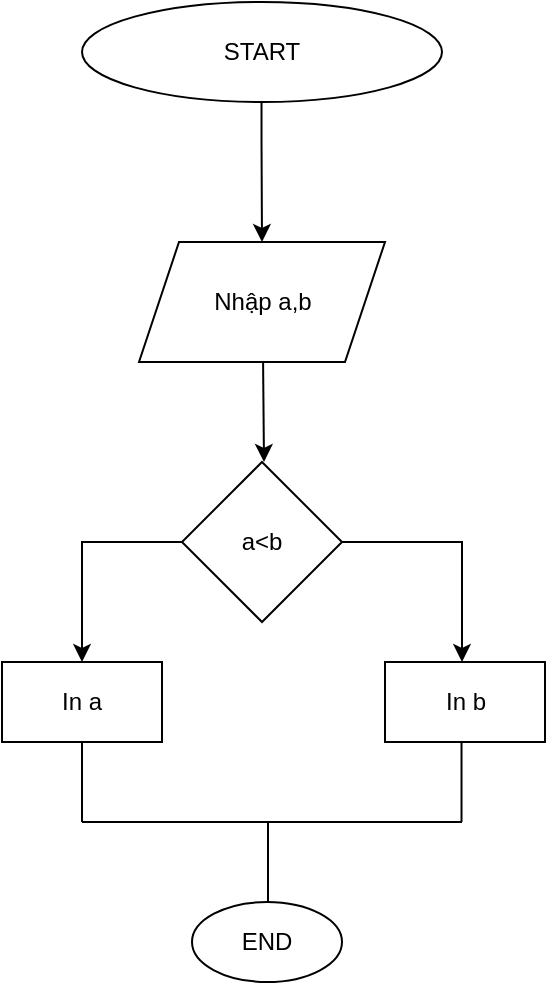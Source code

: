 <mxfile version="24.8.6">
  <diagram name="Trang-1" id="3ULRFLTg3Y4G2-f9iwuP">
    <mxGraphModel dx="500" dy="287" grid="1" gridSize="10" guides="1" tooltips="1" connect="1" arrows="1" fold="1" page="1" pageScale="1" pageWidth="827" pageHeight="1169" math="0" shadow="0">
      <root>
        <mxCell id="0" />
        <mxCell id="1" parent="0" />
        <mxCell id="NtjV3Ota1xFU-Bcau0yw-1" value="START" style="ellipse;whiteSpace=wrap;html=1;" vertex="1" parent="1">
          <mxGeometry x="320" y="100" width="180" height="50" as="geometry" />
        </mxCell>
        <mxCell id="NtjV3Ota1xFU-Bcau0yw-2" value="" style="endArrow=classic;html=1;rounded=0;entryX=0.5;entryY=0;entryDx=0;entryDy=0;" edge="1" parent="1" target="NtjV3Ota1xFU-Bcau0yw-8">
          <mxGeometry width="50" height="50" relative="1" as="geometry">
            <mxPoint x="409.76" y="150" as="sourcePoint" />
            <mxPoint x="409.76" y="200" as="targetPoint" />
            <Array as="points">
              <mxPoint x="409.76" y="170" />
            </Array>
          </mxGeometry>
        </mxCell>
        <mxCell id="NtjV3Ota1xFU-Bcau0yw-4" value="" style="endArrow=classic;html=1;rounded=0;entryX=0.5;entryY=0;entryDx=0;entryDy=0;" edge="1" parent="1" target="NtjV3Ota1xFU-Bcau0yw-6">
          <mxGeometry width="50" height="50" relative="1" as="geometry">
            <mxPoint x="370" y="370" as="sourcePoint" />
            <mxPoint x="320" y="420" as="targetPoint" />
            <Array as="points">
              <mxPoint x="370" y="370" />
              <mxPoint x="320" y="370" />
            </Array>
          </mxGeometry>
        </mxCell>
        <mxCell id="NtjV3Ota1xFU-Bcau0yw-5" value="" style="endArrow=classic;html=1;rounded=0;exitX=1;exitY=0.5;exitDx=0;exitDy=0;" edge="1" parent="1" source="NtjV3Ota1xFU-Bcau0yw-9">
          <mxGeometry width="50" height="50" relative="1" as="geometry">
            <mxPoint x="456" y="380" as="sourcePoint" />
            <mxPoint x="510" y="430" as="targetPoint" />
            <Array as="points">
              <mxPoint x="450" y="370" />
              <mxPoint x="510" y="370" />
              <mxPoint x="510" y="420" />
            </Array>
          </mxGeometry>
        </mxCell>
        <mxCell id="NtjV3Ota1xFU-Bcau0yw-6" value="In a" style="rounded=0;whiteSpace=wrap;html=1;" vertex="1" parent="1">
          <mxGeometry x="280" y="430" width="80" height="40" as="geometry" />
        </mxCell>
        <mxCell id="NtjV3Ota1xFU-Bcau0yw-7" value="In b" style="rounded=0;whiteSpace=wrap;html=1;" vertex="1" parent="1">
          <mxGeometry x="471.5" y="430" width="80" height="40" as="geometry" />
        </mxCell>
        <mxCell id="NtjV3Ota1xFU-Bcau0yw-8" value="Nhập a,b" style="shape=parallelogram;perimeter=parallelogramPerimeter;whiteSpace=wrap;html=1;fixedSize=1;" vertex="1" parent="1">
          <mxGeometry x="348.5" y="220" width="123" height="60" as="geometry" />
        </mxCell>
        <mxCell id="NtjV3Ota1xFU-Bcau0yw-9" value="a&amp;lt;b" style="rhombus;whiteSpace=wrap;html=1;" vertex="1" parent="1">
          <mxGeometry x="370" y="330" width="80" height="80" as="geometry" />
        </mxCell>
        <mxCell id="NtjV3Ota1xFU-Bcau0yw-10" style="edgeStyle=orthogonalEdgeStyle;rounded=0;orthogonalLoop=1;jettySize=auto;html=1;exitX=0.5;exitY=1;exitDx=0;exitDy=0;" edge="1" parent="1" source="NtjV3Ota1xFU-Bcau0yw-9" target="NtjV3Ota1xFU-Bcau0yw-9">
          <mxGeometry relative="1" as="geometry" />
        </mxCell>
        <mxCell id="NtjV3Ota1xFU-Bcau0yw-11" value="" style="endArrow=classic;html=1;rounded=0;exitX=0.5;exitY=1;exitDx=0;exitDy=0;" edge="1" parent="1">
          <mxGeometry width="50" height="50" relative="1" as="geometry">
            <mxPoint x="410.54" y="280" as="sourcePoint" />
            <mxPoint x="411" y="330" as="targetPoint" />
          </mxGeometry>
        </mxCell>
        <mxCell id="NtjV3Ota1xFU-Bcau0yw-12" value="" style="endArrow=none;html=1;rounded=0;" edge="1" parent="1">
          <mxGeometry width="50" height="50" relative="1" as="geometry">
            <mxPoint x="320" y="510" as="sourcePoint" />
            <mxPoint x="510" y="510" as="targetPoint" />
          </mxGeometry>
        </mxCell>
        <mxCell id="NtjV3Ota1xFU-Bcau0yw-13" value="" style="endArrow=none;html=1;rounded=0;" edge="1" parent="1">
          <mxGeometry width="50" height="50" relative="1" as="geometry">
            <mxPoint x="320" y="510" as="sourcePoint" />
            <mxPoint x="320" y="470" as="targetPoint" />
          </mxGeometry>
        </mxCell>
        <mxCell id="NtjV3Ota1xFU-Bcau0yw-14" value="" style="endArrow=none;html=1;rounded=0;" edge="1" parent="1">
          <mxGeometry width="50" height="50" relative="1" as="geometry">
            <mxPoint x="509.76" y="510" as="sourcePoint" />
            <mxPoint x="509.76" y="470" as="targetPoint" />
          </mxGeometry>
        </mxCell>
        <mxCell id="NtjV3Ota1xFU-Bcau0yw-16" value="" style="endArrow=none;html=1;rounded=0;" edge="1" parent="1">
          <mxGeometry width="50" height="50" relative="1" as="geometry">
            <mxPoint x="413" y="550" as="sourcePoint" />
            <mxPoint x="413" y="510" as="targetPoint" />
            <Array as="points">
              <mxPoint x="413" y="520" />
            </Array>
          </mxGeometry>
        </mxCell>
        <mxCell id="NtjV3Ota1xFU-Bcau0yw-17" value="END" style="ellipse;whiteSpace=wrap;html=1;" vertex="1" parent="1">
          <mxGeometry x="375" y="550" width="75" height="40" as="geometry" />
        </mxCell>
      </root>
    </mxGraphModel>
  </diagram>
</mxfile>
